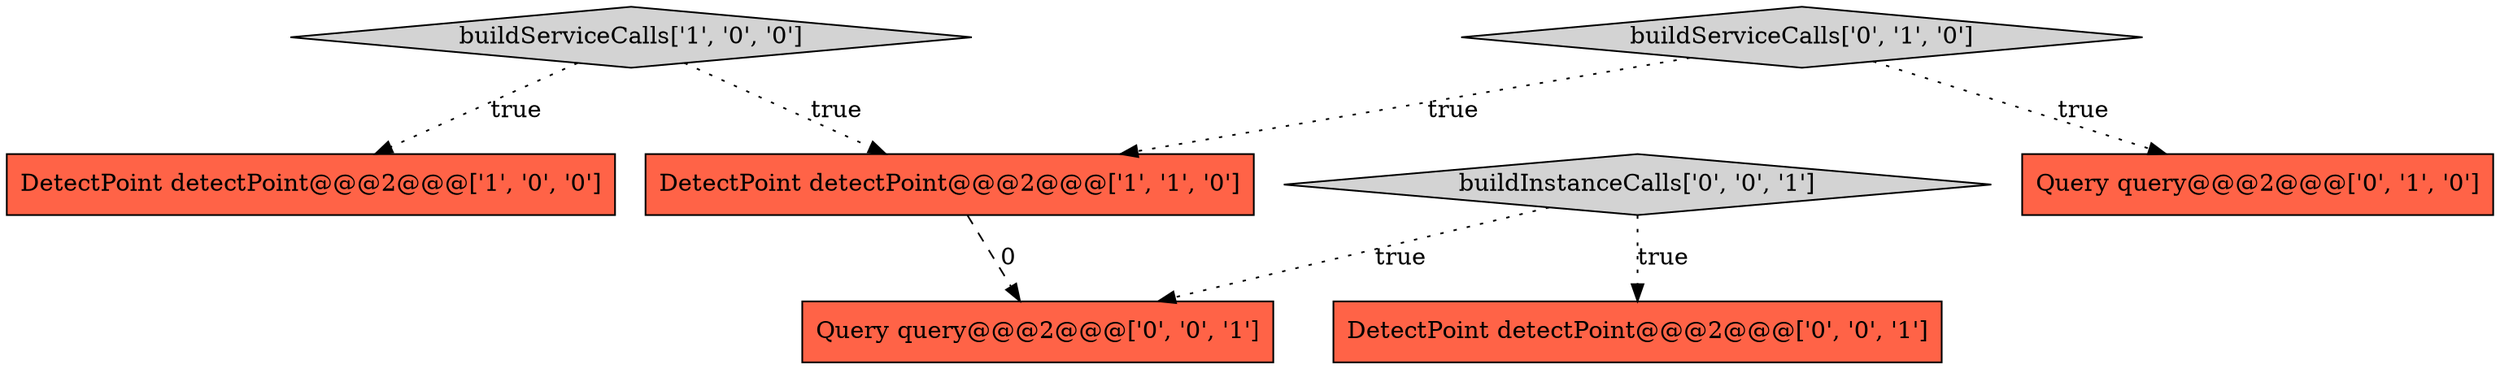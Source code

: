 digraph {
0 [style = filled, label = "buildServiceCalls['1', '0', '0']", fillcolor = lightgray, shape = diamond image = "AAA0AAABBB1BBB"];
6 [style = filled, label = "DetectPoint detectPoint@@@2@@@['0', '0', '1']", fillcolor = tomato, shape = box image = "AAA0AAABBB3BBB"];
1 [style = filled, label = "DetectPoint detectPoint@@@2@@@['1', '0', '0']", fillcolor = tomato, shape = box image = "AAA0AAABBB1BBB"];
3 [style = filled, label = "Query query@@@2@@@['0', '1', '0']", fillcolor = tomato, shape = box image = "AAA0AAABBB2BBB"];
5 [style = filled, label = "buildInstanceCalls['0', '0', '1']", fillcolor = lightgray, shape = diamond image = "AAA0AAABBB3BBB"];
2 [style = filled, label = "DetectPoint detectPoint@@@2@@@['1', '1', '0']", fillcolor = tomato, shape = box image = "AAA0AAABBB1BBB"];
4 [style = filled, label = "buildServiceCalls['0', '1', '0']", fillcolor = lightgray, shape = diamond image = "AAA0AAABBB2BBB"];
7 [style = filled, label = "Query query@@@2@@@['0', '0', '1']", fillcolor = tomato, shape = box image = "AAA0AAABBB3BBB"];
0->2 [style = dotted, label="true"];
5->6 [style = dotted, label="true"];
2->7 [style = dashed, label="0"];
0->1 [style = dotted, label="true"];
5->7 [style = dotted, label="true"];
4->3 [style = dotted, label="true"];
4->2 [style = dotted, label="true"];
}
